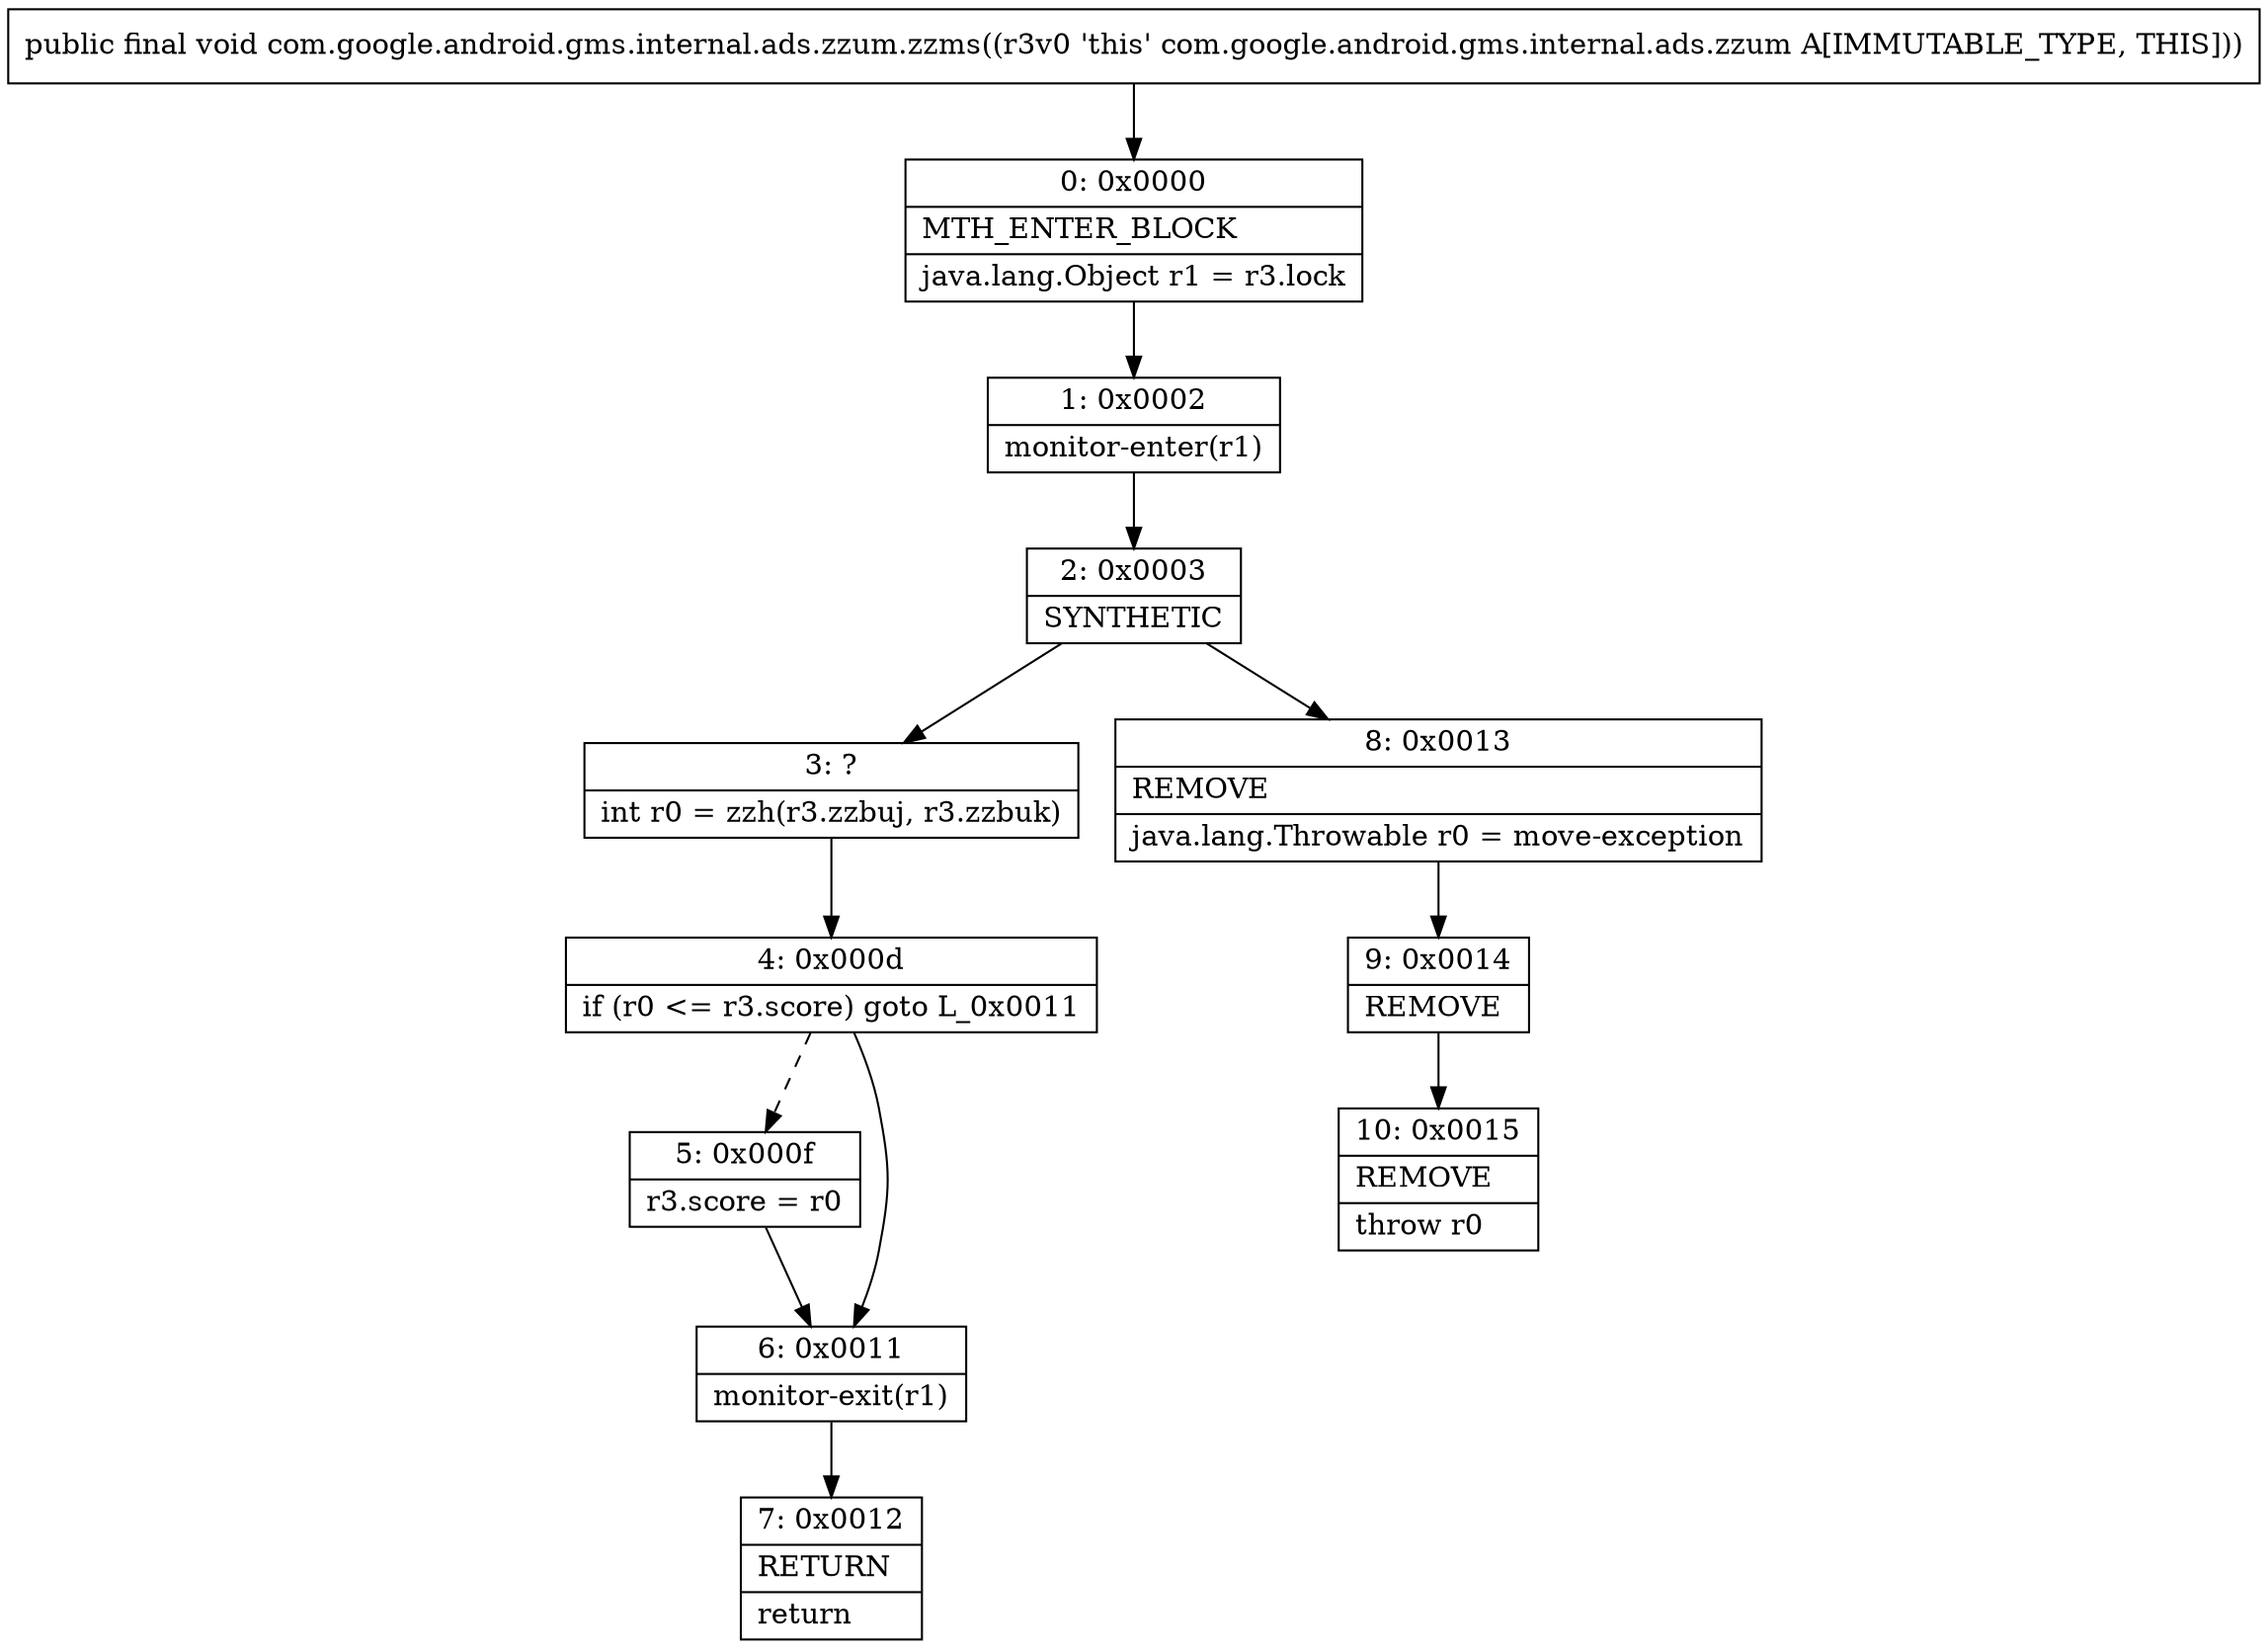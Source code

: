digraph "CFG forcom.google.android.gms.internal.ads.zzum.zzms()V" {
Node_0 [shape=record,label="{0\:\ 0x0000|MTH_ENTER_BLOCK\l|java.lang.Object r1 = r3.lock\l}"];
Node_1 [shape=record,label="{1\:\ 0x0002|monitor\-enter(r1)\l}"];
Node_2 [shape=record,label="{2\:\ 0x0003|SYNTHETIC\l}"];
Node_3 [shape=record,label="{3\:\ ?|int r0 = zzh(r3.zzbuj, r3.zzbuk)\l}"];
Node_4 [shape=record,label="{4\:\ 0x000d|if (r0 \<= r3.score) goto L_0x0011\l}"];
Node_5 [shape=record,label="{5\:\ 0x000f|r3.score = r0\l}"];
Node_6 [shape=record,label="{6\:\ 0x0011|monitor\-exit(r1)\l}"];
Node_7 [shape=record,label="{7\:\ 0x0012|RETURN\l|return\l}"];
Node_8 [shape=record,label="{8\:\ 0x0013|REMOVE\l|java.lang.Throwable r0 = move\-exception\l}"];
Node_9 [shape=record,label="{9\:\ 0x0014|REMOVE\l}"];
Node_10 [shape=record,label="{10\:\ 0x0015|REMOVE\l|throw r0\l}"];
MethodNode[shape=record,label="{public final void com.google.android.gms.internal.ads.zzum.zzms((r3v0 'this' com.google.android.gms.internal.ads.zzum A[IMMUTABLE_TYPE, THIS])) }"];
MethodNode -> Node_0;
Node_0 -> Node_1;
Node_1 -> Node_2;
Node_2 -> Node_3;
Node_2 -> Node_8;
Node_3 -> Node_4;
Node_4 -> Node_5[style=dashed];
Node_4 -> Node_6;
Node_5 -> Node_6;
Node_6 -> Node_7;
Node_8 -> Node_9;
Node_9 -> Node_10;
}

